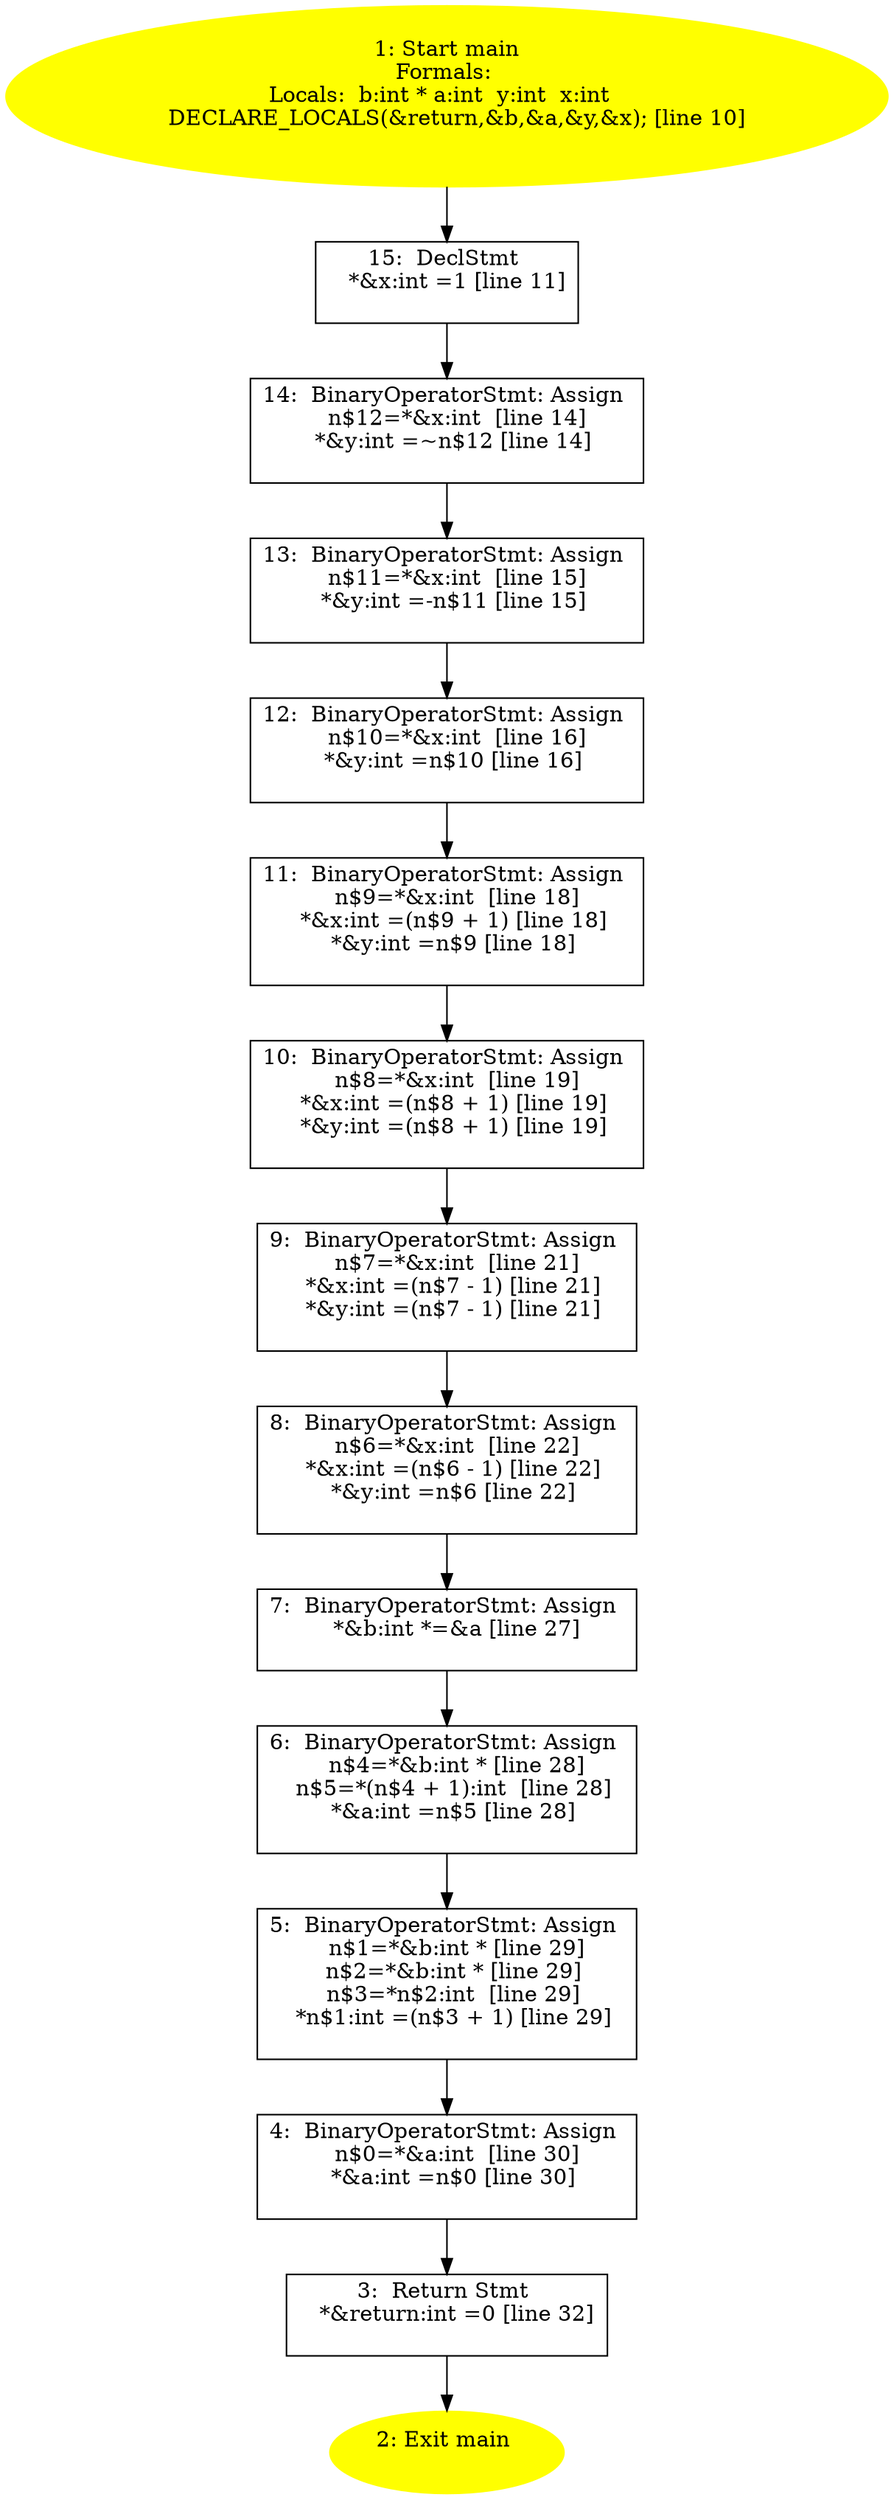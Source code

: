 /* @generated */
digraph iCFG {
"main15" [label="15:  DeclStmt \n   *&x:int =1 [line 11]\n " shape="box"]
	

	 "main15" -> "main14" ;
"main14" [label="14:  BinaryOperatorStmt: Assign \n   n$12=*&x:int  [line 14]\n  *&y:int =~n$12 [line 14]\n " shape="box"]
	

	 "main14" -> "main13" ;
"main13" [label="13:  BinaryOperatorStmt: Assign \n   n$11=*&x:int  [line 15]\n  *&y:int =-n$11 [line 15]\n " shape="box"]
	

	 "main13" -> "main12" ;
"main12" [label="12:  BinaryOperatorStmt: Assign \n   n$10=*&x:int  [line 16]\n  *&y:int =n$10 [line 16]\n " shape="box"]
	

	 "main12" -> "main11" ;
"main11" [label="11:  BinaryOperatorStmt: Assign \n   n$9=*&x:int  [line 18]\n  *&x:int =(n$9 + 1) [line 18]\n  *&y:int =n$9 [line 18]\n " shape="box"]
	

	 "main11" -> "main10" ;
"main10" [label="10:  BinaryOperatorStmt: Assign \n   n$8=*&x:int  [line 19]\n  *&x:int =(n$8 + 1) [line 19]\n  *&y:int =(n$8 + 1) [line 19]\n " shape="box"]
	

	 "main10" -> "main9" ;
"main9" [label="9:  BinaryOperatorStmt: Assign \n   n$7=*&x:int  [line 21]\n  *&x:int =(n$7 - 1) [line 21]\n  *&y:int =(n$7 - 1) [line 21]\n " shape="box"]
	

	 "main9" -> "main8" ;
"main8" [label="8:  BinaryOperatorStmt: Assign \n   n$6=*&x:int  [line 22]\n  *&x:int =(n$6 - 1) [line 22]\n  *&y:int =n$6 [line 22]\n " shape="box"]
	

	 "main8" -> "main7" ;
"main7" [label="7:  BinaryOperatorStmt: Assign \n   *&b:int *=&a [line 27]\n " shape="box"]
	

	 "main7" -> "main6" ;
"main6" [label="6:  BinaryOperatorStmt: Assign \n   n$4=*&b:int * [line 28]\n  n$5=*(n$4 + 1):int  [line 28]\n  *&a:int =n$5 [line 28]\n " shape="box"]
	

	 "main6" -> "main5" ;
"main5" [label="5:  BinaryOperatorStmt: Assign \n   n$1=*&b:int * [line 29]\n  n$2=*&b:int * [line 29]\n  n$3=*n$2:int  [line 29]\n  *n$1:int =(n$3 + 1) [line 29]\n " shape="box"]
	

	 "main5" -> "main4" ;
"main4" [label="4:  BinaryOperatorStmt: Assign \n   n$0=*&a:int  [line 30]\n  *&a:int =n$0 [line 30]\n " shape="box"]
	

	 "main4" -> "main3" ;
"main3" [label="3:  Return Stmt \n   *&return:int =0 [line 32]\n " shape="box"]
	

	 "main3" -> "main2" ;
"main2" [label="2: Exit main \n  " color=yellow style=filled]
	

"main1" [label="1: Start main\nFormals: \nLocals:  b:int * a:int  y:int  x:int  \n   DECLARE_LOCALS(&return,&b,&a,&y,&x); [line 10]\n " color=yellow style=filled]
	

	 "main1" -> "main15" ;
}
